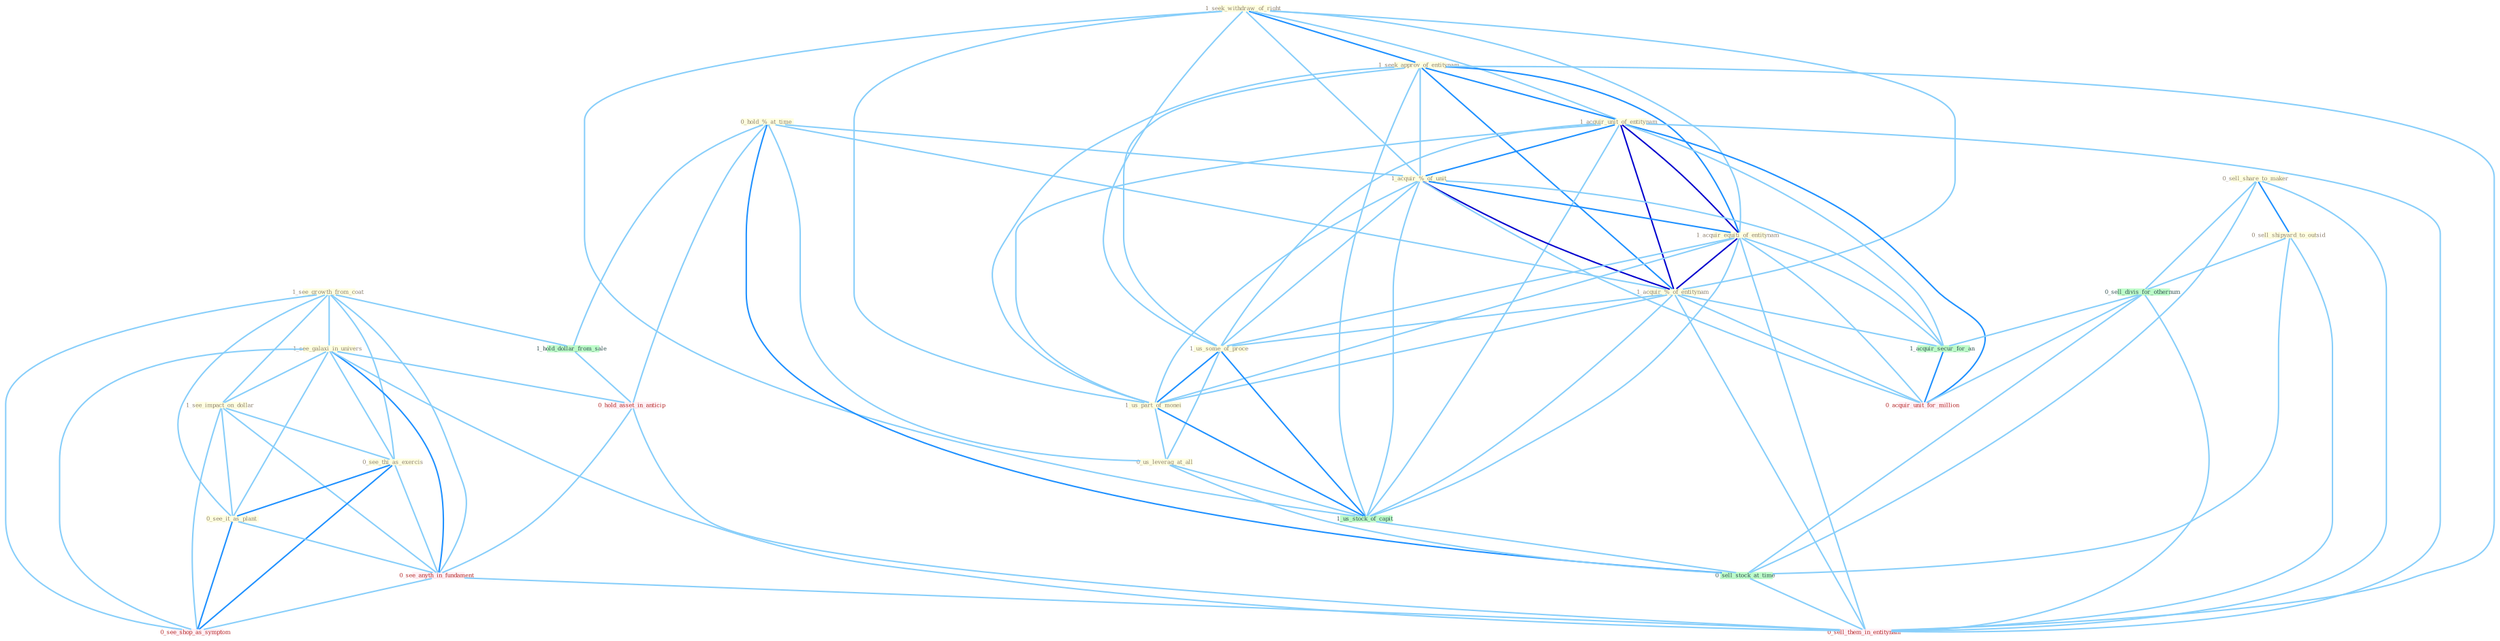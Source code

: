 Graph G{ 
    node
    [shape=polygon,style=filled,width=.5,height=.06,color="#BDFCC9",fixedsize=true,fontsize=4,
    fontcolor="#2f4f4f"];
    {node
    [color="#ffffe0", fontcolor="#8b7d6b"] "0_sell_share_to_maker " "1_seek_withdraw_of_right " "1_see_growth_from_coat " "0_hold_%_at_time " "0_sell_shipyard_to_outsid " "1_seek_approv_of_entitynam " "1_see_galaxi_in_univers " "1_acquir_unit_of_entitynam " "1_see_impact_on_dollar " "0_see_thi_as_exercis " "1_acquir_%_of_unit " "1_acquir_equiti_of_entitynam " "1_acquir_%_of_entitynam " "1_us_some_of_proce " "1_us_part_of_monei " "0_us_leverag_at_all " "0_see_it_as_plant "}
{node [color="#fff0f5", fontcolor="#b22222"] "0_hold_asset_in_anticip " "0_see_anyth_in_fundament " "0_acquir_unit_for_million " "0_see_shop_as_symptom " "0_sell_them_in_entitynam "}
edge [color="#B0E2FF"];

	"0_sell_share_to_maker " -- "0_sell_shipyard_to_outsid " [w="2", color="#1e90ff" , len=0.8];
	"0_sell_share_to_maker " -- "0_sell_divis_for_othernum " [w="1", color="#87cefa" ];
	"0_sell_share_to_maker " -- "0_sell_stock_at_time " [w="1", color="#87cefa" ];
	"0_sell_share_to_maker " -- "0_sell_them_in_entitynam " [w="1", color="#87cefa" ];
	"1_seek_withdraw_of_right " -- "1_seek_approv_of_entitynam " [w="2", color="#1e90ff" , len=0.8];
	"1_seek_withdraw_of_right " -- "1_acquir_unit_of_entitynam " [w="1", color="#87cefa" ];
	"1_seek_withdraw_of_right " -- "1_acquir_%_of_unit " [w="1", color="#87cefa" ];
	"1_seek_withdraw_of_right " -- "1_acquir_equiti_of_entitynam " [w="1", color="#87cefa" ];
	"1_seek_withdraw_of_right " -- "1_acquir_%_of_entitynam " [w="1", color="#87cefa" ];
	"1_seek_withdraw_of_right " -- "1_us_some_of_proce " [w="1", color="#87cefa" ];
	"1_seek_withdraw_of_right " -- "1_us_part_of_monei " [w="1", color="#87cefa" ];
	"1_seek_withdraw_of_right " -- "1_us_stock_of_capit " [w="1", color="#87cefa" ];
	"1_see_growth_from_coat " -- "1_see_galaxi_in_univers " [w="1", color="#87cefa" ];
	"1_see_growth_from_coat " -- "1_see_impact_on_dollar " [w="1", color="#87cefa" ];
	"1_see_growth_from_coat " -- "0_see_thi_as_exercis " [w="1", color="#87cefa" ];
	"1_see_growth_from_coat " -- "0_see_it_as_plant " [w="1", color="#87cefa" ];
	"1_see_growth_from_coat " -- "1_hold_dollar_from_sale " [w="1", color="#87cefa" ];
	"1_see_growth_from_coat " -- "0_see_anyth_in_fundament " [w="1", color="#87cefa" ];
	"1_see_growth_from_coat " -- "0_see_shop_as_symptom " [w="1", color="#87cefa" ];
	"0_hold_%_at_time " -- "1_acquir_%_of_unit " [w="1", color="#87cefa" ];
	"0_hold_%_at_time " -- "1_acquir_%_of_entitynam " [w="1", color="#87cefa" ];
	"0_hold_%_at_time " -- "0_us_leverag_at_all " [w="1", color="#87cefa" ];
	"0_hold_%_at_time " -- "1_hold_dollar_from_sale " [w="1", color="#87cefa" ];
	"0_hold_%_at_time " -- "0_hold_asset_in_anticip " [w="1", color="#87cefa" ];
	"0_hold_%_at_time " -- "0_sell_stock_at_time " [w="2", color="#1e90ff" , len=0.8];
	"0_sell_shipyard_to_outsid " -- "0_sell_divis_for_othernum " [w="1", color="#87cefa" ];
	"0_sell_shipyard_to_outsid " -- "0_sell_stock_at_time " [w="1", color="#87cefa" ];
	"0_sell_shipyard_to_outsid " -- "0_sell_them_in_entitynam " [w="1", color="#87cefa" ];
	"1_seek_approv_of_entitynam " -- "1_acquir_unit_of_entitynam " [w="2", color="#1e90ff" , len=0.8];
	"1_seek_approv_of_entitynam " -- "1_acquir_%_of_unit " [w="1", color="#87cefa" ];
	"1_seek_approv_of_entitynam " -- "1_acquir_equiti_of_entitynam " [w="2", color="#1e90ff" , len=0.8];
	"1_seek_approv_of_entitynam " -- "1_acquir_%_of_entitynam " [w="2", color="#1e90ff" , len=0.8];
	"1_seek_approv_of_entitynam " -- "1_us_some_of_proce " [w="1", color="#87cefa" ];
	"1_seek_approv_of_entitynam " -- "1_us_part_of_monei " [w="1", color="#87cefa" ];
	"1_seek_approv_of_entitynam " -- "1_us_stock_of_capit " [w="1", color="#87cefa" ];
	"1_seek_approv_of_entitynam " -- "0_sell_them_in_entitynam " [w="1", color="#87cefa" ];
	"1_see_galaxi_in_univers " -- "1_see_impact_on_dollar " [w="1", color="#87cefa" ];
	"1_see_galaxi_in_univers " -- "0_see_thi_as_exercis " [w="1", color="#87cefa" ];
	"1_see_galaxi_in_univers " -- "0_see_it_as_plant " [w="1", color="#87cefa" ];
	"1_see_galaxi_in_univers " -- "0_hold_asset_in_anticip " [w="1", color="#87cefa" ];
	"1_see_galaxi_in_univers " -- "0_see_anyth_in_fundament " [w="2", color="#1e90ff" , len=0.8];
	"1_see_galaxi_in_univers " -- "0_see_shop_as_symptom " [w="1", color="#87cefa" ];
	"1_see_galaxi_in_univers " -- "0_sell_them_in_entitynam " [w="1", color="#87cefa" ];
	"1_acquir_unit_of_entitynam " -- "1_acquir_%_of_unit " [w="2", color="#1e90ff" , len=0.8];
	"1_acquir_unit_of_entitynam " -- "1_acquir_equiti_of_entitynam " [w="3", color="#0000cd" , len=0.6];
	"1_acquir_unit_of_entitynam " -- "1_acquir_%_of_entitynam " [w="3", color="#0000cd" , len=0.6];
	"1_acquir_unit_of_entitynam " -- "1_us_some_of_proce " [w="1", color="#87cefa" ];
	"1_acquir_unit_of_entitynam " -- "1_us_part_of_monei " [w="1", color="#87cefa" ];
	"1_acquir_unit_of_entitynam " -- "1_acquir_secur_for_an " [w="1", color="#87cefa" ];
	"1_acquir_unit_of_entitynam " -- "1_us_stock_of_capit " [w="1", color="#87cefa" ];
	"1_acquir_unit_of_entitynam " -- "0_acquir_unit_for_million " [w="2", color="#1e90ff" , len=0.8];
	"1_acquir_unit_of_entitynam " -- "0_sell_them_in_entitynam " [w="1", color="#87cefa" ];
	"1_see_impact_on_dollar " -- "0_see_thi_as_exercis " [w="1", color="#87cefa" ];
	"1_see_impact_on_dollar " -- "0_see_it_as_plant " [w="1", color="#87cefa" ];
	"1_see_impact_on_dollar " -- "0_see_anyth_in_fundament " [w="1", color="#87cefa" ];
	"1_see_impact_on_dollar " -- "0_see_shop_as_symptom " [w="1", color="#87cefa" ];
	"0_see_thi_as_exercis " -- "0_see_it_as_plant " [w="2", color="#1e90ff" , len=0.8];
	"0_see_thi_as_exercis " -- "0_see_anyth_in_fundament " [w="1", color="#87cefa" ];
	"0_see_thi_as_exercis " -- "0_see_shop_as_symptom " [w="2", color="#1e90ff" , len=0.8];
	"1_acquir_%_of_unit " -- "1_acquir_equiti_of_entitynam " [w="2", color="#1e90ff" , len=0.8];
	"1_acquir_%_of_unit " -- "1_acquir_%_of_entitynam " [w="3", color="#0000cd" , len=0.6];
	"1_acquir_%_of_unit " -- "1_us_some_of_proce " [w="1", color="#87cefa" ];
	"1_acquir_%_of_unit " -- "1_us_part_of_monei " [w="1", color="#87cefa" ];
	"1_acquir_%_of_unit " -- "1_acquir_secur_for_an " [w="1", color="#87cefa" ];
	"1_acquir_%_of_unit " -- "1_us_stock_of_capit " [w="1", color="#87cefa" ];
	"1_acquir_%_of_unit " -- "0_acquir_unit_for_million " [w="1", color="#87cefa" ];
	"1_acquir_equiti_of_entitynam " -- "1_acquir_%_of_entitynam " [w="3", color="#0000cd" , len=0.6];
	"1_acquir_equiti_of_entitynam " -- "1_us_some_of_proce " [w="1", color="#87cefa" ];
	"1_acquir_equiti_of_entitynam " -- "1_us_part_of_monei " [w="1", color="#87cefa" ];
	"1_acquir_equiti_of_entitynam " -- "1_acquir_secur_for_an " [w="1", color="#87cefa" ];
	"1_acquir_equiti_of_entitynam " -- "1_us_stock_of_capit " [w="1", color="#87cefa" ];
	"1_acquir_equiti_of_entitynam " -- "0_acquir_unit_for_million " [w="1", color="#87cefa" ];
	"1_acquir_equiti_of_entitynam " -- "0_sell_them_in_entitynam " [w="1", color="#87cefa" ];
	"1_acquir_%_of_entitynam " -- "1_us_some_of_proce " [w="1", color="#87cefa" ];
	"1_acquir_%_of_entitynam " -- "1_us_part_of_monei " [w="1", color="#87cefa" ];
	"1_acquir_%_of_entitynam " -- "1_acquir_secur_for_an " [w="1", color="#87cefa" ];
	"1_acquir_%_of_entitynam " -- "1_us_stock_of_capit " [w="1", color="#87cefa" ];
	"1_acquir_%_of_entitynam " -- "0_acquir_unit_for_million " [w="1", color="#87cefa" ];
	"1_acquir_%_of_entitynam " -- "0_sell_them_in_entitynam " [w="1", color="#87cefa" ];
	"1_us_some_of_proce " -- "1_us_part_of_monei " [w="2", color="#1e90ff" , len=0.8];
	"1_us_some_of_proce " -- "0_us_leverag_at_all " [w="1", color="#87cefa" ];
	"1_us_some_of_proce " -- "1_us_stock_of_capit " [w="2", color="#1e90ff" , len=0.8];
	"1_us_part_of_monei " -- "0_us_leverag_at_all " [w="1", color="#87cefa" ];
	"1_us_part_of_monei " -- "1_us_stock_of_capit " [w="2", color="#1e90ff" , len=0.8];
	"0_us_leverag_at_all " -- "1_us_stock_of_capit " [w="1", color="#87cefa" ];
	"0_us_leverag_at_all " -- "0_sell_stock_at_time " [w="1", color="#87cefa" ];
	"0_see_it_as_plant " -- "0_see_anyth_in_fundament " [w="1", color="#87cefa" ];
	"0_see_it_as_plant " -- "0_see_shop_as_symptom " [w="2", color="#1e90ff" , len=0.8];
	"0_sell_divis_for_othernum " -- "1_acquir_secur_for_an " [w="1", color="#87cefa" ];
	"0_sell_divis_for_othernum " -- "0_sell_stock_at_time " [w="1", color="#87cefa" ];
	"0_sell_divis_for_othernum " -- "0_acquir_unit_for_million " [w="1", color="#87cefa" ];
	"0_sell_divis_for_othernum " -- "0_sell_them_in_entitynam " [w="1", color="#87cefa" ];
	"1_acquir_secur_for_an " -- "0_acquir_unit_for_million " [w="2", color="#1e90ff" , len=0.8];
	"1_us_stock_of_capit " -- "0_sell_stock_at_time " [w="1", color="#87cefa" ];
	"1_hold_dollar_from_sale " -- "0_hold_asset_in_anticip " [w="1", color="#87cefa" ];
	"0_hold_asset_in_anticip " -- "0_see_anyth_in_fundament " [w="1", color="#87cefa" ];
	"0_hold_asset_in_anticip " -- "0_sell_them_in_entitynam " [w="1", color="#87cefa" ];
	"0_sell_stock_at_time " -- "0_sell_them_in_entitynam " [w="1", color="#87cefa" ];
	"0_see_anyth_in_fundament " -- "0_see_shop_as_symptom " [w="1", color="#87cefa" ];
	"0_see_anyth_in_fundament " -- "0_sell_them_in_entitynam " [w="1", color="#87cefa" ];
}